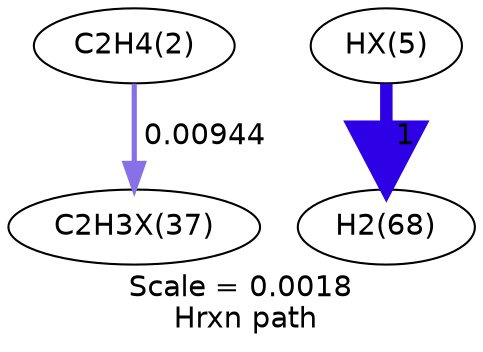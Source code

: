 digraph reaction_paths {
center=1;
s5 -> s11[fontname="Helvetica", style="setlinewidth(2.48)", arrowsize=1.24, color="0.7, 0.509, 0.9"
, label=" 0.00944"];
s10 -> s8[fontname="Helvetica", style="setlinewidth(6)", arrowsize=3, color="0.7, 1.5, 0.9"
, label=" 1"];
s5 [ fontname="Helvetica", label="C2H4(2)"];
s8 [ fontname="Helvetica", label="H2(68)"];
s10 [ fontname="Helvetica", label="HX(5)"];
s11 [ fontname="Helvetica", label="C2H3X(37)"];
 label = "Scale = 0.0018\l Hrxn path";
 fontname = "Helvetica";
}
